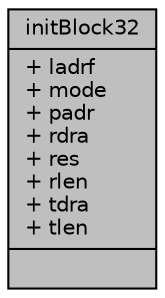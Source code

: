 digraph "initBlock32"
{
 // LATEX_PDF_SIZE
  edge [fontname="Helvetica",fontsize="10",labelfontname="Helvetica",labelfontsize="10"];
  node [fontname="Helvetica",fontsize="10",shape=record];
  Node1 [label="{initBlock32\n|+ ladrf\l+ mode\l+ padr\l+ rdra\l+ res\l+ rlen\l+ tdra\l+ tlen\l|}",height=0.2,width=0.4,color="black", fillcolor="grey75", style="filled", fontcolor="black",tooltip=" "];
}
